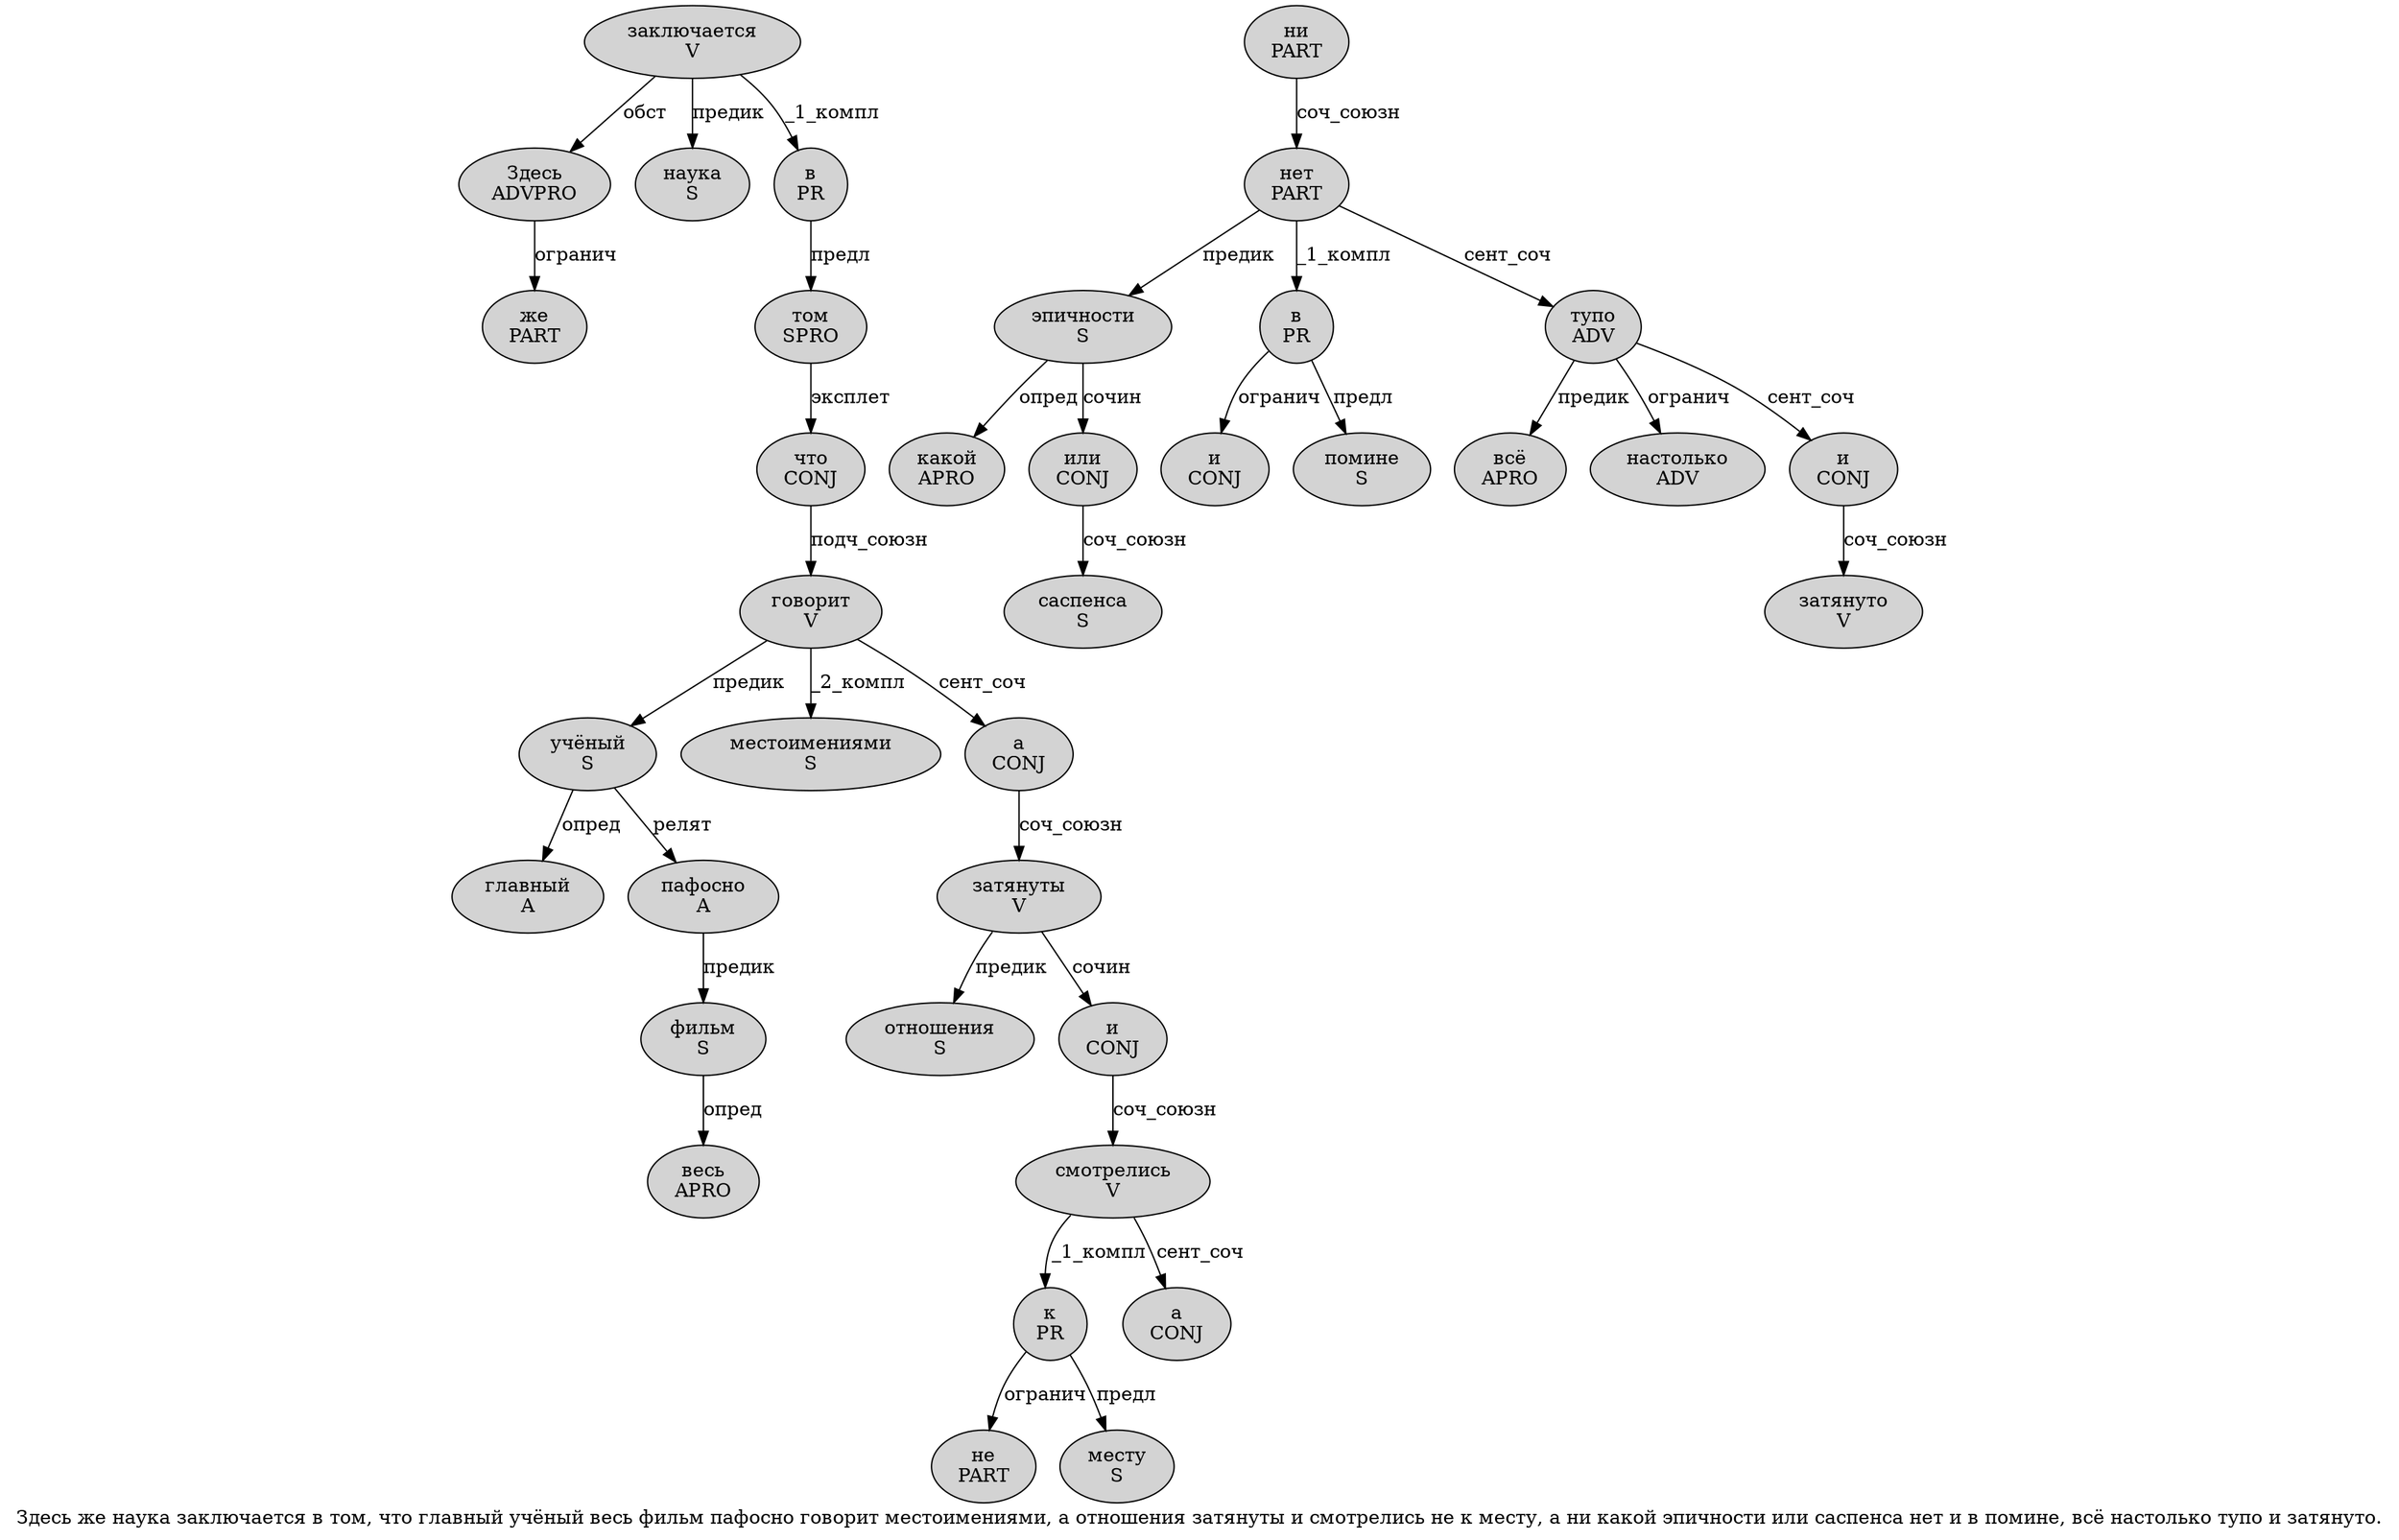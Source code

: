 digraph SENTENCE_4759 {
	graph [label="Здесь же наука заключается в том, что главный учёный весь фильм пафосно говорит местоимениями, а отношения затянуты и смотрелись не к месту, а ни какой эпичности или саспенса нет и в помине, всё настолько тупо и затянуто."]
	node [style=filled]
		0 [label="Здесь
ADVPRO" color="" fillcolor=lightgray penwidth=1 shape=ellipse]
		1 [label="же
PART" color="" fillcolor=lightgray penwidth=1 shape=ellipse]
		2 [label="наука
S" color="" fillcolor=lightgray penwidth=1 shape=ellipse]
		3 [label="заключается
V" color="" fillcolor=lightgray penwidth=1 shape=ellipse]
		4 [label="в
PR" color="" fillcolor=lightgray penwidth=1 shape=ellipse]
		5 [label="том
SPRO" color="" fillcolor=lightgray penwidth=1 shape=ellipse]
		7 [label="что
CONJ" color="" fillcolor=lightgray penwidth=1 shape=ellipse]
		8 [label="главный
A" color="" fillcolor=lightgray penwidth=1 shape=ellipse]
		9 [label="учёный
S" color="" fillcolor=lightgray penwidth=1 shape=ellipse]
		10 [label="весь
APRO" color="" fillcolor=lightgray penwidth=1 shape=ellipse]
		11 [label="фильм
S" color="" fillcolor=lightgray penwidth=1 shape=ellipse]
		12 [label="пафосно
A" color="" fillcolor=lightgray penwidth=1 shape=ellipse]
		13 [label="говорит
V" color="" fillcolor=lightgray penwidth=1 shape=ellipse]
		14 [label="местоимениями
S" color="" fillcolor=lightgray penwidth=1 shape=ellipse]
		16 [label="а
CONJ" color="" fillcolor=lightgray penwidth=1 shape=ellipse]
		17 [label="отношения
S" color="" fillcolor=lightgray penwidth=1 shape=ellipse]
		18 [label="затянуты
V" color="" fillcolor=lightgray penwidth=1 shape=ellipse]
		19 [label="и
CONJ" color="" fillcolor=lightgray penwidth=1 shape=ellipse]
		20 [label="смотрелись
V" color="" fillcolor=lightgray penwidth=1 shape=ellipse]
		21 [label="не
PART" color="" fillcolor=lightgray penwidth=1 shape=ellipse]
		22 [label="к
PR" color="" fillcolor=lightgray penwidth=1 shape=ellipse]
		23 [label="месту
S" color="" fillcolor=lightgray penwidth=1 shape=ellipse]
		25 [label="а
CONJ" color="" fillcolor=lightgray penwidth=1 shape=ellipse]
		26 [label="ни
PART" color="" fillcolor=lightgray penwidth=1 shape=ellipse]
		27 [label="какой
APRO" color="" fillcolor=lightgray penwidth=1 shape=ellipse]
		28 [label="эпичности
S" color="" fillcolor=lightgray penwidth=1 shape=ellipse]
		29 [label="или
CONJ" color="" fillcolor=lightgray penwidth=1 shape=ellipse]
		30 [label="саспенса
S" color="" fillcolor=lightgray penwidth=1 shape=ellipse]
		31 [label="нет
PART" color="" fillcolor=lightgray penwidth=1 shape=ellipse]
		32 [label="и
CONJ" color="" fillcolor=lightgray penwidth=1 shape=ellipse]
		33 [label="в
PR" color="" fillcolor=lightgray penwidth=1 shape=ellipse]
		34 [label="помине
S" color="" fillcolor=lightgray penwidth=1 shape=ellipse]
		36 [label="всё
APRO" color="" fillcolor=lightgray penwidth=1 shape=ellipse]
		37 [label="настолько
ADV" color="" fillcolor=lightgray penwidth=1 shape=ellipse]
		38 [label="тупо
ADV" color="" fillcolor=lightgray penwidth=1 shape=ellipse]
		39 [label="и
CONJ" color="" fillcolor=lightgray penwidth=1 shape=ellipse]
		40 [label="затянуто
V" color="" fillcolor=lightgray penwidth=1 shape=ellipse]
			31 -> 28 [label="предик"]
			31 -> 33 [label="_1_компл"]
			31 -> 38 [label="сент_соч"]
			9 -> 8 [label="опред"]
			9 -> 12 [label="релят"]
			4 -> 5 [label="предл"]
			29 -> 30 [label="соч_союзн"]
			3 -> 0 [label="обст"]
			3 -> 2 [label="предик"]
			3 -> 4 [label="_1_компл"]
			12 -> 11 [label="предик"]
			18 -> 17 [label="предик"]
			18 -> 19 [label="сочин"]
			26 -> 31 [label="соч_союзн"]
			38 -> 36 [label="предик"]
			38 -> 37 [label="огранич"]
			38 -> 39 [label="сент_соч"]
			0 -> 1 [label="огранич"]
			22 -> 21 [label="огранич"]
			22 -> 23 [label="предл"]
			5 -> 7 [label="эксплет"]
			16 -> 18 [label="соч_союзн"]
			19 -> 20 [label="соч_союзн"]
			39 -> 40 [label="соч_союзн"]
			11 -> 10 [label="опред"]
			33 -> 32 [label="огранич"]
			33 -> 34 [label="предл"]
			20 -> 22 [label="_1_компл"]
			20 -> 25 [label="сент_соч"]
			28 -> 27 [label="опред"]
			28 -> 29 [label="сочин"]
			7 -> 13 [label="подч_союзн"]
			13 -> 9 [label="предик"]
			13 -> 14 [label="_2_компл"]
			13 -> 16 [label="сент_соч"]
}
